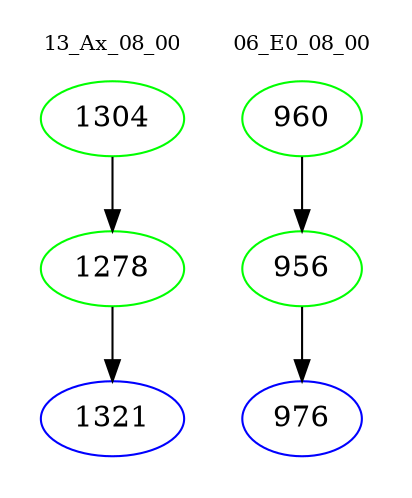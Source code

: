 digraph{
subgraph cluster_0 {
color = white
label = "13_Ax_08_00";
fontsize=10;
T0_1304 [label="1304", color="green"]
T0_1304 -> T0_1278 [color="black"]
T0_1278 [label="1278", color="green"]
T0_1278 -> T0_1321 [color="black"]
T0_1321 [label="1321", color="blue"]
}
subgraph cluster_1 {
color = white
label = "06_E0_08_00";
fontsize=10;
T1_960 [label="960", color="green"]
T1_960 -> T1_956 [color="black"]
T1_956 [label="956", color="green"]
T1_956 -> T1_976 [color="black"]
T1_976 [label="976", color="blue"]
}
}

